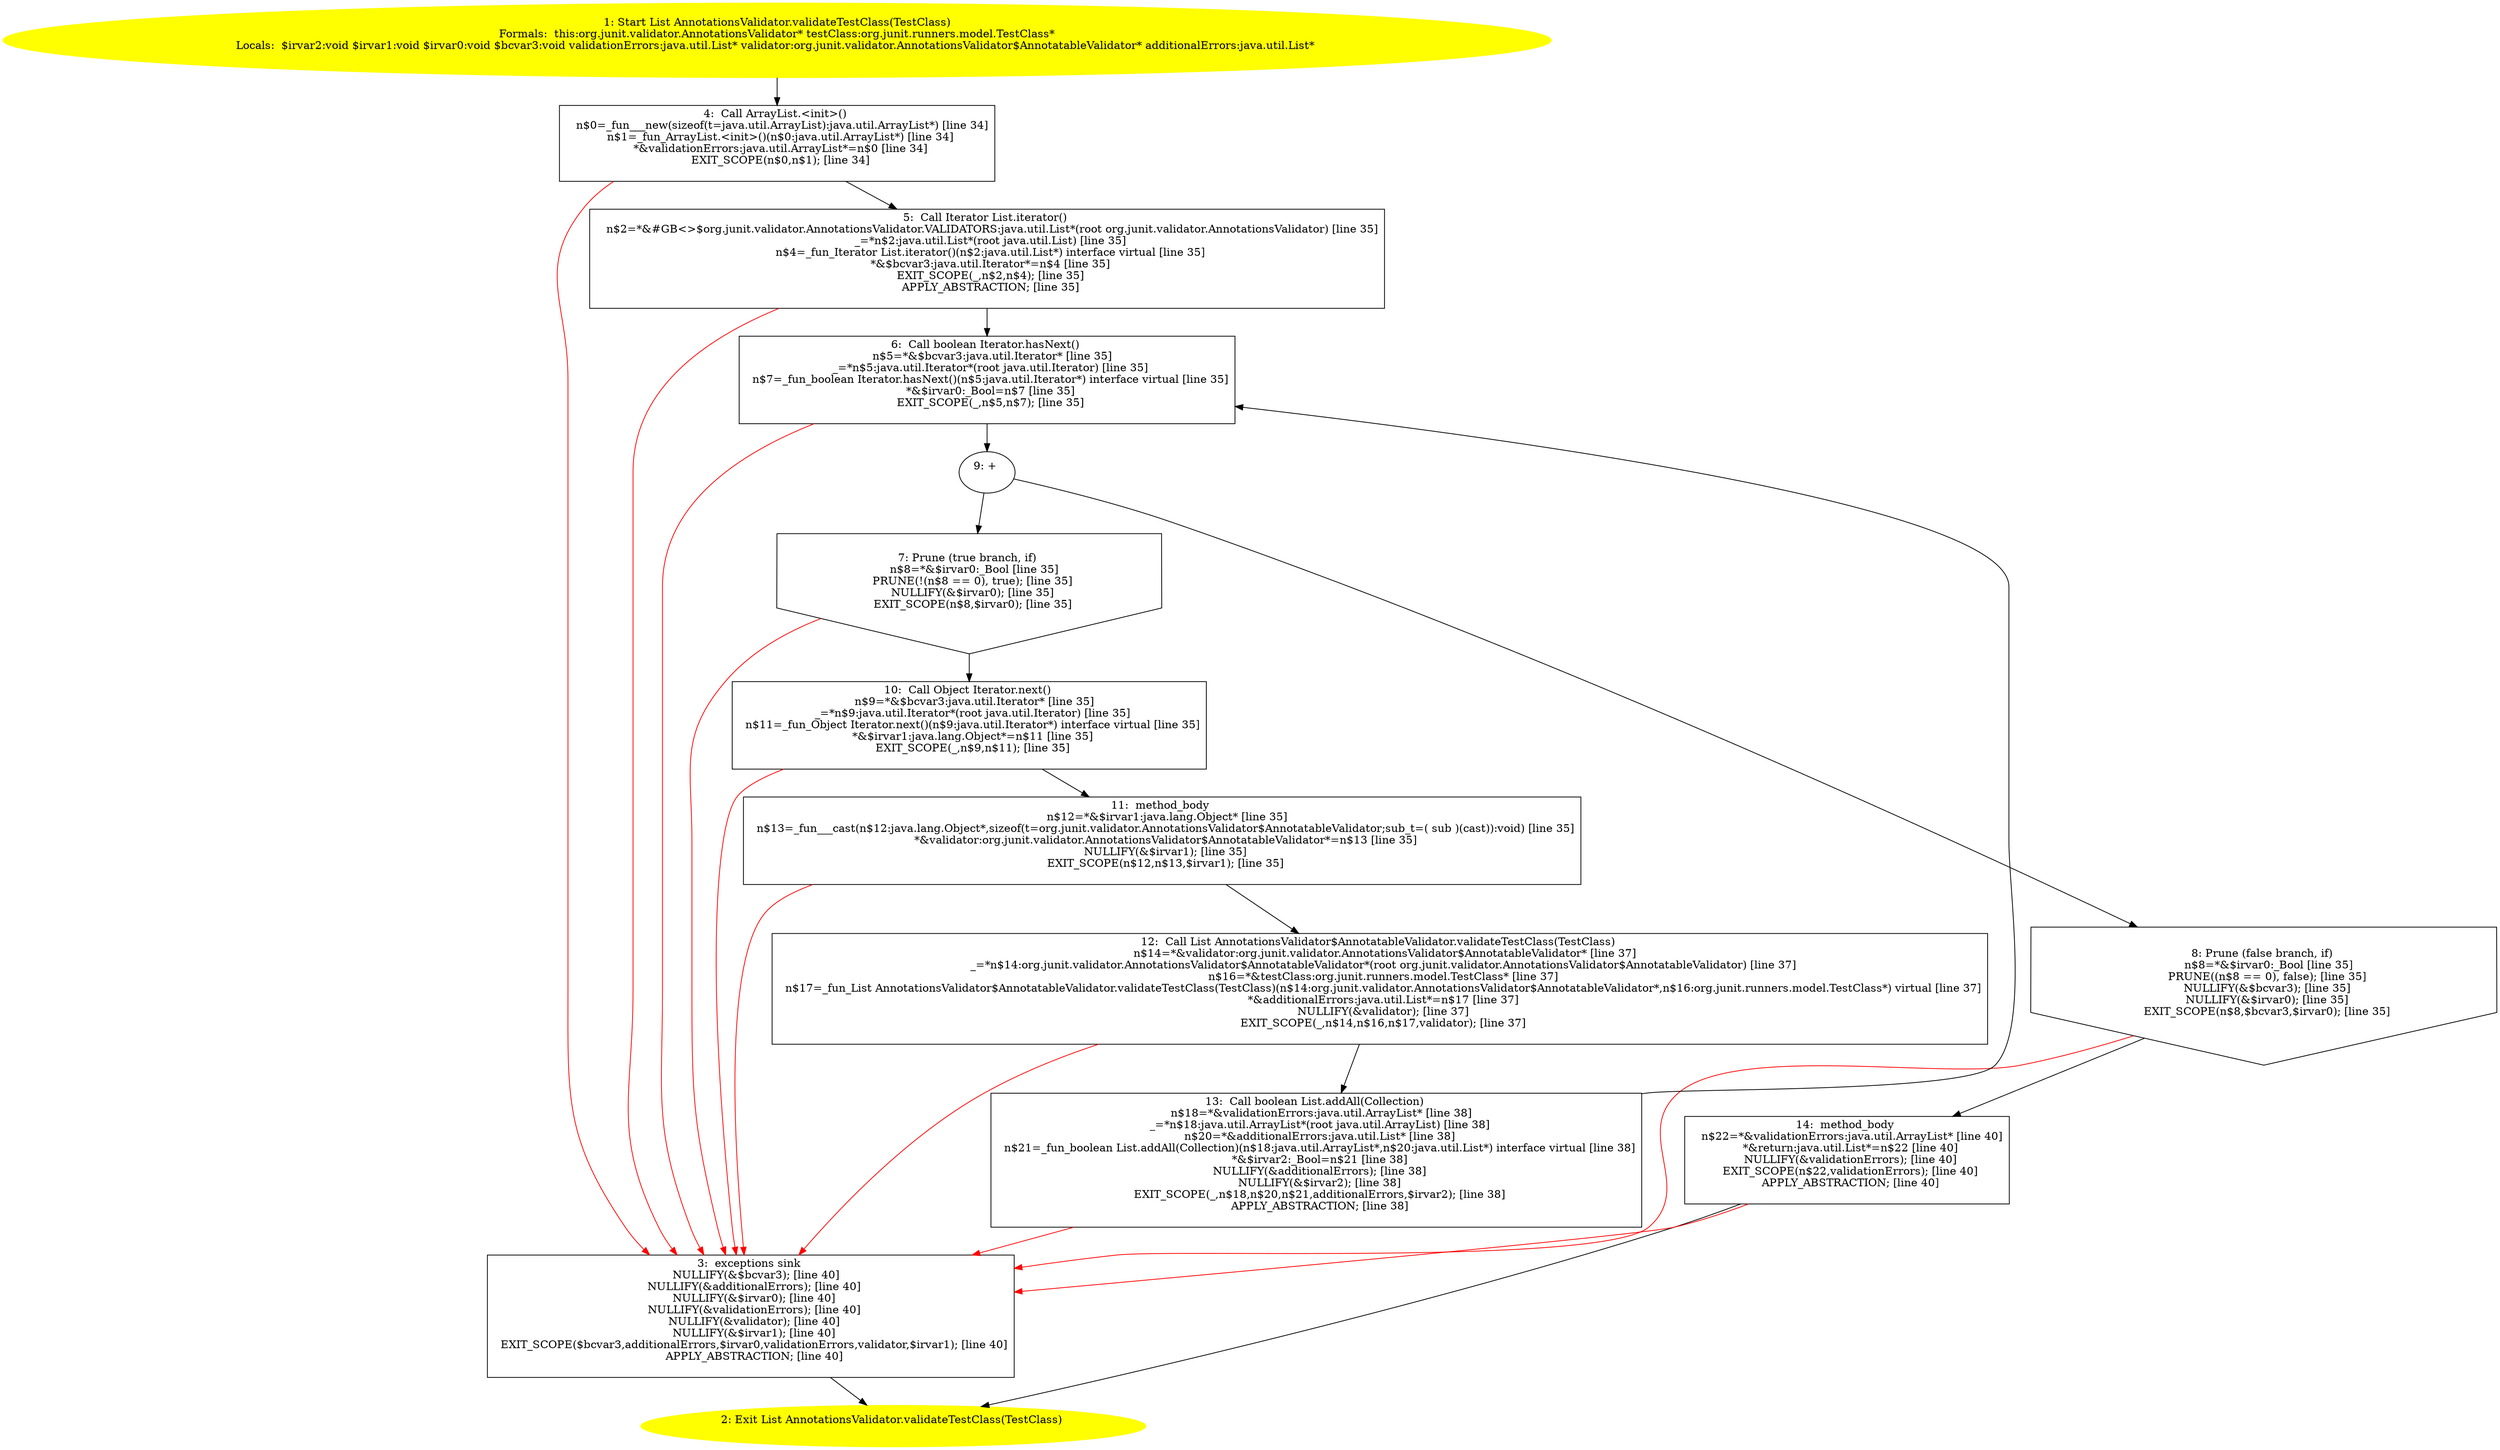 /* @generated */
digraph cfg {
"org.junit.validator.AnnotationsValidator.validateTestClass(org.junit.runners.model.TestClass):java.u.33a8debb145589f02d11a702e9adb27b_1" [label="1: Start List AnnotationsValidator.validateTestClass(TestClass)\nFormals:  this:org.junit.validator.AnnotationsValidator* testClass:org.junit.runners.model.TestClass*\nLocals:  $irvar2:void $irvar1:void $irvar0:void $bcvar3:void validationErrors:java.util.List* validator:org.junit.validator.AnnotationsValidator$AnnotatableValidator* additionalErrors:java.util.List* \n  " color=yellow style=filled]
	

	 "org.junit.validator.AnnotationsValidator.validateTestClass(org.junit.runners.model.TestClass):java.u.33a8debb145589f02d11a702e9adb27b_1" -> "org.junit.validator.AnnotationsValidator.validateTestClass(org.junit.runners.model.TestClass):java.u.33a8debb145589f02d11a702e9adb27b_4" ;
"org.junit.validator.AnnotationsValidator.validateTestClass(org.junit.runners.model.TestClass):java.u.33a8debb145589f02d11a702e9adb27b_2" [label="2: Exit List AnnotationsValidator.validateTestClass(TestClass) \n  " color=yellow style=filled]
	

"org.junit.validator.AnnotationsValidator.validateTestClass(org.junit.runners.model.TestClass):java.u.33a8debb145589f02d11a702e9adb27b_3" [label="3:  exceptions sink \n   NULLIFY(&$bcvar3); [line 40]\n  NULLIFY(&additionalErrors); [line 40]\n  NULLIFY(&$irvar0); [line 40]\n  NULLIFY(&validationErrors); [line 40]\n  NULLIFY(&validator); [line 40]\n  NULLIFY(&$irvar1); [line 40]\n  EXIT_SCOPE($bcvar3,additionalErrors,$irvar0,validationErrors,validator,$irvar1); [line 40]\n  APPLY_ABSTRACTION; [line 40]\n " shape="box"]
	

	 "org.junit.validator.AnnotationsValidator.validateTestClass(org.junit.runners.model.TestClass):java.u.33a8debb145589f02d11a702e9adb27b_3" -> "org.junit.validator.AnnotationsValidator.validateTestClass(org.junit.runners.model.TestClass):java.u.33a8debb145589f02d11a702e9adb27b_2" ;
"org.junit.validator.AnnotationsValidator.validateTestClass(org.junit.runners.model.TestClass):java.u.33a8debb145589f02d11a702e9adb27b_4" [label="4:  Call ArrayList.<init>() \n   n$0=_fun___new(sizeof(t=java.util.ArrayList):java.util.ArrayList*) [line 34]\n  n$1=_fun_ArrayList.<init>()(n$0:java.util.ArrayList*) [line 34]\n  *&validationErrors:java.util.ArrayList*=n$0 [line 34]\n  EXIT_SCOPE(n$0,n$1); [line 34]\n " shape="box"]
	

	 "org.junit.validator.AnnotationsValidator.validateTestClass(org.junit.runners.model.TestClass):java.u.33a8debb145589f02d11a702e9adb27b_4" -> "org.junit.validator.AnnotationsValidator.validateTestClass(org.junit.runners.model.TestClass):java.u.33a8debb145589f02d11a702e9adb27b_5" ;
	 "org.junit.validator.AnnotationsValidator.validateTestClass(org.junit.runners.model.TestClass):java.u.33a8debb145589f02d11a702e9adb27b_4" -> "org.junit.validator.AnnotationsValidator.validateTestClass(org.junit.runners.model.TestClass):java.u.33a8debb145589f02d11a702e9adb27b_3" [color="red" ];
"org.junit.validator.AnnotationsValidator.validateTestClass(org.junit.runners.model.TestClass):java.u.33a8debb145589f02d11a702e9adb27b_5" [label="5:  Call Iterator List.iterator() \n   n$2=*&#GB<>$org.junit.validator.AnnotationsValidator.VALIDATORS:java.util.List*(root org.junit.validator.AnnotationsValidator) [line 35]\n  _=*n$2:java.util.List*(root java.util.List) [line 35]\n  n$4=_fun_Iterator List.iterator()(n$2:java.util.List*) interface virtual [line 35]\n  *&$bcvar3:java.util.Iterator*=n$4 [line 35]\n  EXIT_SCOPE(_,n$2,n$4); [line 35]\n  APPLY_ABSTRACTION; [line 35]\n " shape="box"]
	

	 "org.junit.validator.AnnotationsValidator.validateTestClass(org.junit.runners.model.TestClass):java.u.33a8debb145589f02d11a702e9adb27b_5" -> "org.junit.validator.AnnotationsValidator.validateTestClass(org.junit.runners.model.TestClass):java.u.33a8debb145589f02d11a702e9adb27b_6" ;
	 "org.junit.validator.AnnotationsValidator.validateTestClass(org.junit.runners.model.TestClass):java.u.33a8debb145589f02d11a702e9adb27b_5" -> "org.junit.validator.AnnotationsValidator.validateTestClass(org.junit.runners.model.TestClass):java.u.33a8debb145589f02d11a702e9adb27b_3" [color="red" ];
"org.junit.validator.AnnotationsValidator.validateTestClass(org.junit.runners.model.TestClass):java.u.33a8debb145589f02d11a702e9adb27b_6" [label="6:  Call boolean Iterator.hasNext() \n   n$5=*&$bcvar3:java.util.Iterator* [line 35]\n  _=*n$5:java.util.Iterator*(root java.util.Iterator) [line 35]\n  n$7=_fun_boolean Iterator.hasNext()(n$5:java.util.Iterator*) interface virtual [line 35]\n  *&$irvar0:_Bool=n$7 [line 35]\n  EXIT_SCOPE(_,n$5,n$7); [line 35]\n " shape="box"]
	

	 "org.junit.validator.AnnotationsValidator.validateTestClass(org.junit.runners.model.TestClass):java.u.33a8debb145589f02d11a702e9adb27b_6" -> "org.junit.validator.AnnotationsValidator.validateTestClass(org.junit.runners.model.TestClass):java.u.33a8debb145589f02d11a702e9adb27b_9" ;
	 "org.junit.validator.AnnotationsValidator.validateTestClass(org.junit.runners.model.TestClass):java.u.33a8debb145589f02d11a702e9adb27b_6" -> "org.junit.validator.AnnotationsValidator.validateTestClass(org.junit.runners.model.TestClass):java.u.33a8debb145589f02d11a702e9adb27b_3" [color="red" ];
"org.junit.validator.AnnotationsValidator.validateTestClass(org.junit.runners.model.TestClass):java.u.33a8debb145589f02d11a702e9adb27b_7" [label="7: Prune (true branch, if) \n   n$8=*&$irvar0:_Bool [line 35]\n  PRUNE(!(n$8 == 0), true); [line 35]\n  NULLIFY(&$irvar0); [line 35]\n  EXIT_SCOPE(n$8,$irvar0); [line 35]\n " shape="invhouse"]
	

	 "org.junit.validator.AnnotationsValidator.validateTestClass(org.junit.runners.model.TestClass):java.u.33a8debb145589f02d11a702e9adb27b_7" -> "org.junit.validator.AnnotationsValidator.validateTestClass(org.junit.runners.model.TestClass):java.u.33a8debb145589f02d11a702e9adb27b_10" ;
	 "org.junit.validator.AnnotationsValidator.validateTestClass(org.junit.runners.model.TestClass):java.u.33a8debb145589f02d11a702e9adb27b_7" -> "org.junit.validator.AnnotationsValidator.validateTestClass(org.junit.runners.model.TestClass):java.u.33a8debb145589f02d11a702e9adb27b_3" [color="red" ];
"org.junit.validator.AnnotationsValidator.validateTestClass(org.junit.runners.model.TestClass):java.u.33a8debb145589f02d11a702e9adb27b_8" [label="8: Prune (false branch, if) \n   n$8=*&$irvar0:_Bool [line 35]\n  PRUNE((n$8 == 0), false); [line 35]\n  NULLIFY(&$bcvar3); [line 35]\n  NULLIFY(&$irvar0); [line 35]\n  EXIT_SCOPE(n$8,$bcvar3,$irvar0); [line 35]\n " shape="invhouse"]
	

	 "org.junit.validator.AnnotationsValidator.validateTestClass(org.junit.runners.model.TestClass):java.u.33a8debb145589f02d11a702e9adb27b_8" -> "org.junit.validator.AnnotationsValidator.validateTestClass(org.junit.runners.model.TestClass):java.u.33a8debb145589f02d11a702e9adb27b_14" ;
	 "org.junit.validator.AnnotationsValidator.validateTestClass(org.junit.runners.model.TestClass):java.u.33a8debb145589f02d11a702e9adb27b_8" -> "org.junit.validator.AnnotationsValidator.validateTestClass(org.junit.runners.model.TestClass):java.u.33a8debb145589f02d11a702e9adb27b_3" [color="red" ];
"org.junit.validator.AnnotationsValidator.validateTestClass(org.junit.runners.model.TestClass):java.u.33a8debb145589f02d11a702e9adb27b_9" [label="9: + \n  " ]
	

	 "org.junit.validator.AnnotationsValidator.validateTestClass(org.junit.runners.model.TestClass):java.u.33a8debb145589f02d11a702e9adb27b_9" -> "org.junit.validator.AnnotationsValidator.validateTestClass(org.junit.runners.model.TestClass):java.u.33a8debb145589f02d11a702e9adb27b_7" ;
	 "org.junit.validator.AnnotationsValidator.validateTestClass(org.junit.runners.model.TestClass):java.u.33a8debb145589f02d11a702e9adb27b_9" -> "org.junit.validator.AnnotationsValidator.validateTestClass(org.junit.runners.model.TestClass):java.u.33a8debb145589f02d11a702e9adb27b_8" ;
"org.junit.validator.AnnotationsValidator.validateTestClass(org.junit.runners.model.TestClass):java.u.33a8debb145589f02d11a702e9adb27b_10" [label="10:  Call Object Iterator.next() \n   n$9=*&$bcvar3:java.util.Iterator* [line 35]\n  _=*n$9:java.util.Iterator*(root java.util.Iterator) [line 35]\n  n$11=_fun_Object Iterator.next()(n$9:java.util.Iterator*) interface virtual [line 35]\n  *&$irvar1:java.lang.Object*=n$11 [line 35]\n  EXIT_SCOPE(_,n$9,n$11); [line 35]\n " shape="box"]
	

	 "org.junit.validator.AnnotationsValidator.validateTestClass(org.junit.runners.model.TestClass):java.u.33a8debb145589f02d11a702e9adb27b_10" -> "org.junit.validator.AnnotationsValidator.validateTestClass(org.junit.runners.model.TestClass):java.u.33a8debb145589f02d11a702e9adb27b_11" ;
	 "org.junit.validator.AnnotationsValidator.validateTestClass(org.junit.runners.model.TestClass):java.u.33a8debb145589f02d11a702e9adb27b_10" -> "org.junit.validator.AnnotationsValidator.validateTestClass(org.junit.runners.model.TestClass):java.u.33a8debb145589f02d11a702e9adb27b_3" [color="red" ];
"org.junit.validator.AnnotationsValidator.validateTestClass(org.junit.runners.model.TestClass):java.u.33a8debb145589f02d11a702e9adb27b_11" [label="11:  method_body \n   n$12=*&$irvar1:java.lang.Object* [line 35]\n  n$13=_fun___cast(n$12:java.lang.Object*,sizeof(t=org.junit.validator.AnnotationsValidator$AnnotatableValidator;sub_t=( sub )(cast)):void) [line 35]\n  *&validator:org.junit.validator.AnnotationsValidator$AnnotatableValidator*=n$13 [line 35]\n  NULLIFY(&$irvar1); [line 35]\n  EXIT_SCOPE(n$12,n$13,$irvar1); [line 35]\n " shape="box"]
	

	 "org.junit.validator.AnnotationsValidator.validateTestClass(org.junit.runners.model.TestClass):java.u.33a8debb145589f02d11a702e9adb27b_11" -> "org.junit.validator.AnnotationsValidator.validateTestClass(org.junit.runners.model.TestClass):java.u.33a8debb145589f02d11a702e9adb27b_12" ;
	 "org.junit.validator.AnnotationsValidator.validateTestClass(org.junit.runners.model.TestClass):java.u.33a8debb145589f02d11a702e9adb27b_11" -> "org.junit.validator.AnnotationsValidator.validateTestClass(org.junit.runners.model.TestClass):java.u.33a8debb145589f02d11a702e9adb27b_3" [color="red" ];
"org.junit.validator.AnnotationsValidator.validateTestClass(org.junit.runners.model.TestClass):java.u.33a8debb145589f02d11a702e9adb27b_12" [label="12:  Call List AnnotationsValidator$AnnotatableValidator.validateTestClass(TestClass) \n   n$14=*&validator:org.junit.validator.AnnotationsValidator$AnnotatableValidator* [line 37]\n  _=*n$14:org.junit.validator.AnnotationsValidator$AnnotatableValidator*(root org.junit.validator.AnnotationsValidator$AnnotatableValidator) [line 37]\n  n$16=*&testClass:org.junit.runners.model.TestClass* [line 37]\n  n$17=_fun_List AnnotationsValidator$AnnotatableValidator.validateTestClass(TestClass)(n$14:org.junit.validator.AnnotationsValidator$AnnotatableValidator*,n$16:org.junit.runners.model.TestClass*) virtual [line 37]\n  *&additionalErrors:java.util.List*=n$17 [line 37]\n  NULLIFY(&validator); [line 37]\n  EXIT_SCOPE(_,n$14,n$16,n$17,validator); [line 37]\n " shape="box"]
	

	 "org.junit.validator.AnnotationsValidator.validateTestClass(org.junit.runners.model.TestClass):java.u.33a8debb145589f02d11a702e9adb27b_12" -> "org.junit.validator.AnnotationsValidator.validateTestClass(org.junit.runners.model.TestClass):java.u.33a8debb145589f02d11a702e9adb27b_13" ;
	 "org.junit.validator.AnnotationsValidator.validateTestClass(org.junit.runners.model.TestClass):java.u.33a8debb145589f02d11a702e9adb27b_12" -> "org.junit.validator.AnnotationsValidator.validateTestClass(org.junit.runners.model.TestClass):java.u.33a8debb145589f02d11a702e9adb27b_3" [color="red" ];
"org.junit.validator.AnnotationsValidator.validateTestClass(org.junit.runners.model.TestClass):java.u.33a8debb145589f02d11a702e9adb27b_13" [label="13:  Call boolean List.addAll(Collection) \n   n$18=*&validationErrors:java.util.ArrayList* [line 38]\n  _=*n$18:java.util.ArrayList*(root java.util.ArrayList) [line 38]\n  n$20=*&additionalErrors:java.util.List* [line 38]\n  n$21=_fun_boolean List.addAll(Collection)(n$18:java.util.ArrayList*,n$20:java.util.List*) interface virtual [line 38]\n  *&$irvar2:_Bool=n$21 [line 38]\n  NULLIFY(&additionalErrors); [line 38]\n  NULLIFY(&$irvar2); [line 38]\n  EXIT_SCOPE(_,n$18,n$20,n$21,additionalErrors,$irvar2); [line 38]\n  APPLY_ABSTRACTION; [line 38]\n " shape="box"]
	

	 "org.junit.validator.AnnotationsValidator.validateTestClass(org.junit.runners.model.TestClass):java.u.33a8debb145589f02d11a702e9adb27b_13" -> "org.junit.validator.AnnotationsValidator.validateTestClass(org.junit.runners.model.TestClass):java.u.33a8debb145589f02d11a702e9adb27b_6" ;
	 "org.junit.validator.AnnotationsValidator.validateTestClass(org.junit.runners.model.TestClass):java.u.33a8debb145589f02d11a702e9adb27b_13" -> "org.junit.validator.AnnotationsValidator.validateTestClass(org.junit.runners.model.TestClass):java.u.33a8debb145589f02d11a702e9adb27b_3" [color="red" ];
"org.junit.validator.AnnotationsValidator.validateTestClass(org.junit.runners.model.TestClass):java.u.33a8debb145589f02d11a702e9adb27b_14" [label="14:  method_body \n   n$22=*&validationErrors:java.util.ArrayList* [line 40]\n  *&return:java.util.List*=n$22 [line 40]\n  NULLIFY(&validationErrors); [line 40]\n  EXIT_SCOPE(n$22,validationErrors); [line 40]\n  APPLY_ABSTRACTION; [line 40]\n " shape="box"]
	

	 "org.junit.validator.AnnotationsValidator.validateTestClass(org.junit.runners.model.TestClass):java.u.33a8debb145589f02d11a702e9adb27b_14" -> "org.junit.validator.AnnotationsValidator.validateTestClass(org.junit.runners.model.TestClass):java.u.33a8debb145589f02d11a702e9adb27b_2" ;
	 "org.junit.validator.AnnotationsValidator.validateTestClass(org.junit.runners.model.TestClass):java.u.33a8debb145589f02d11a702e9adb27b_14" -> "org.junit.validator.AnnotationsValidator.validateTestClass(org.junit.runners.model.TestClass):java.u.33a8debb145589f02d11a702e9adb27b_3" [color="red" ];
}

